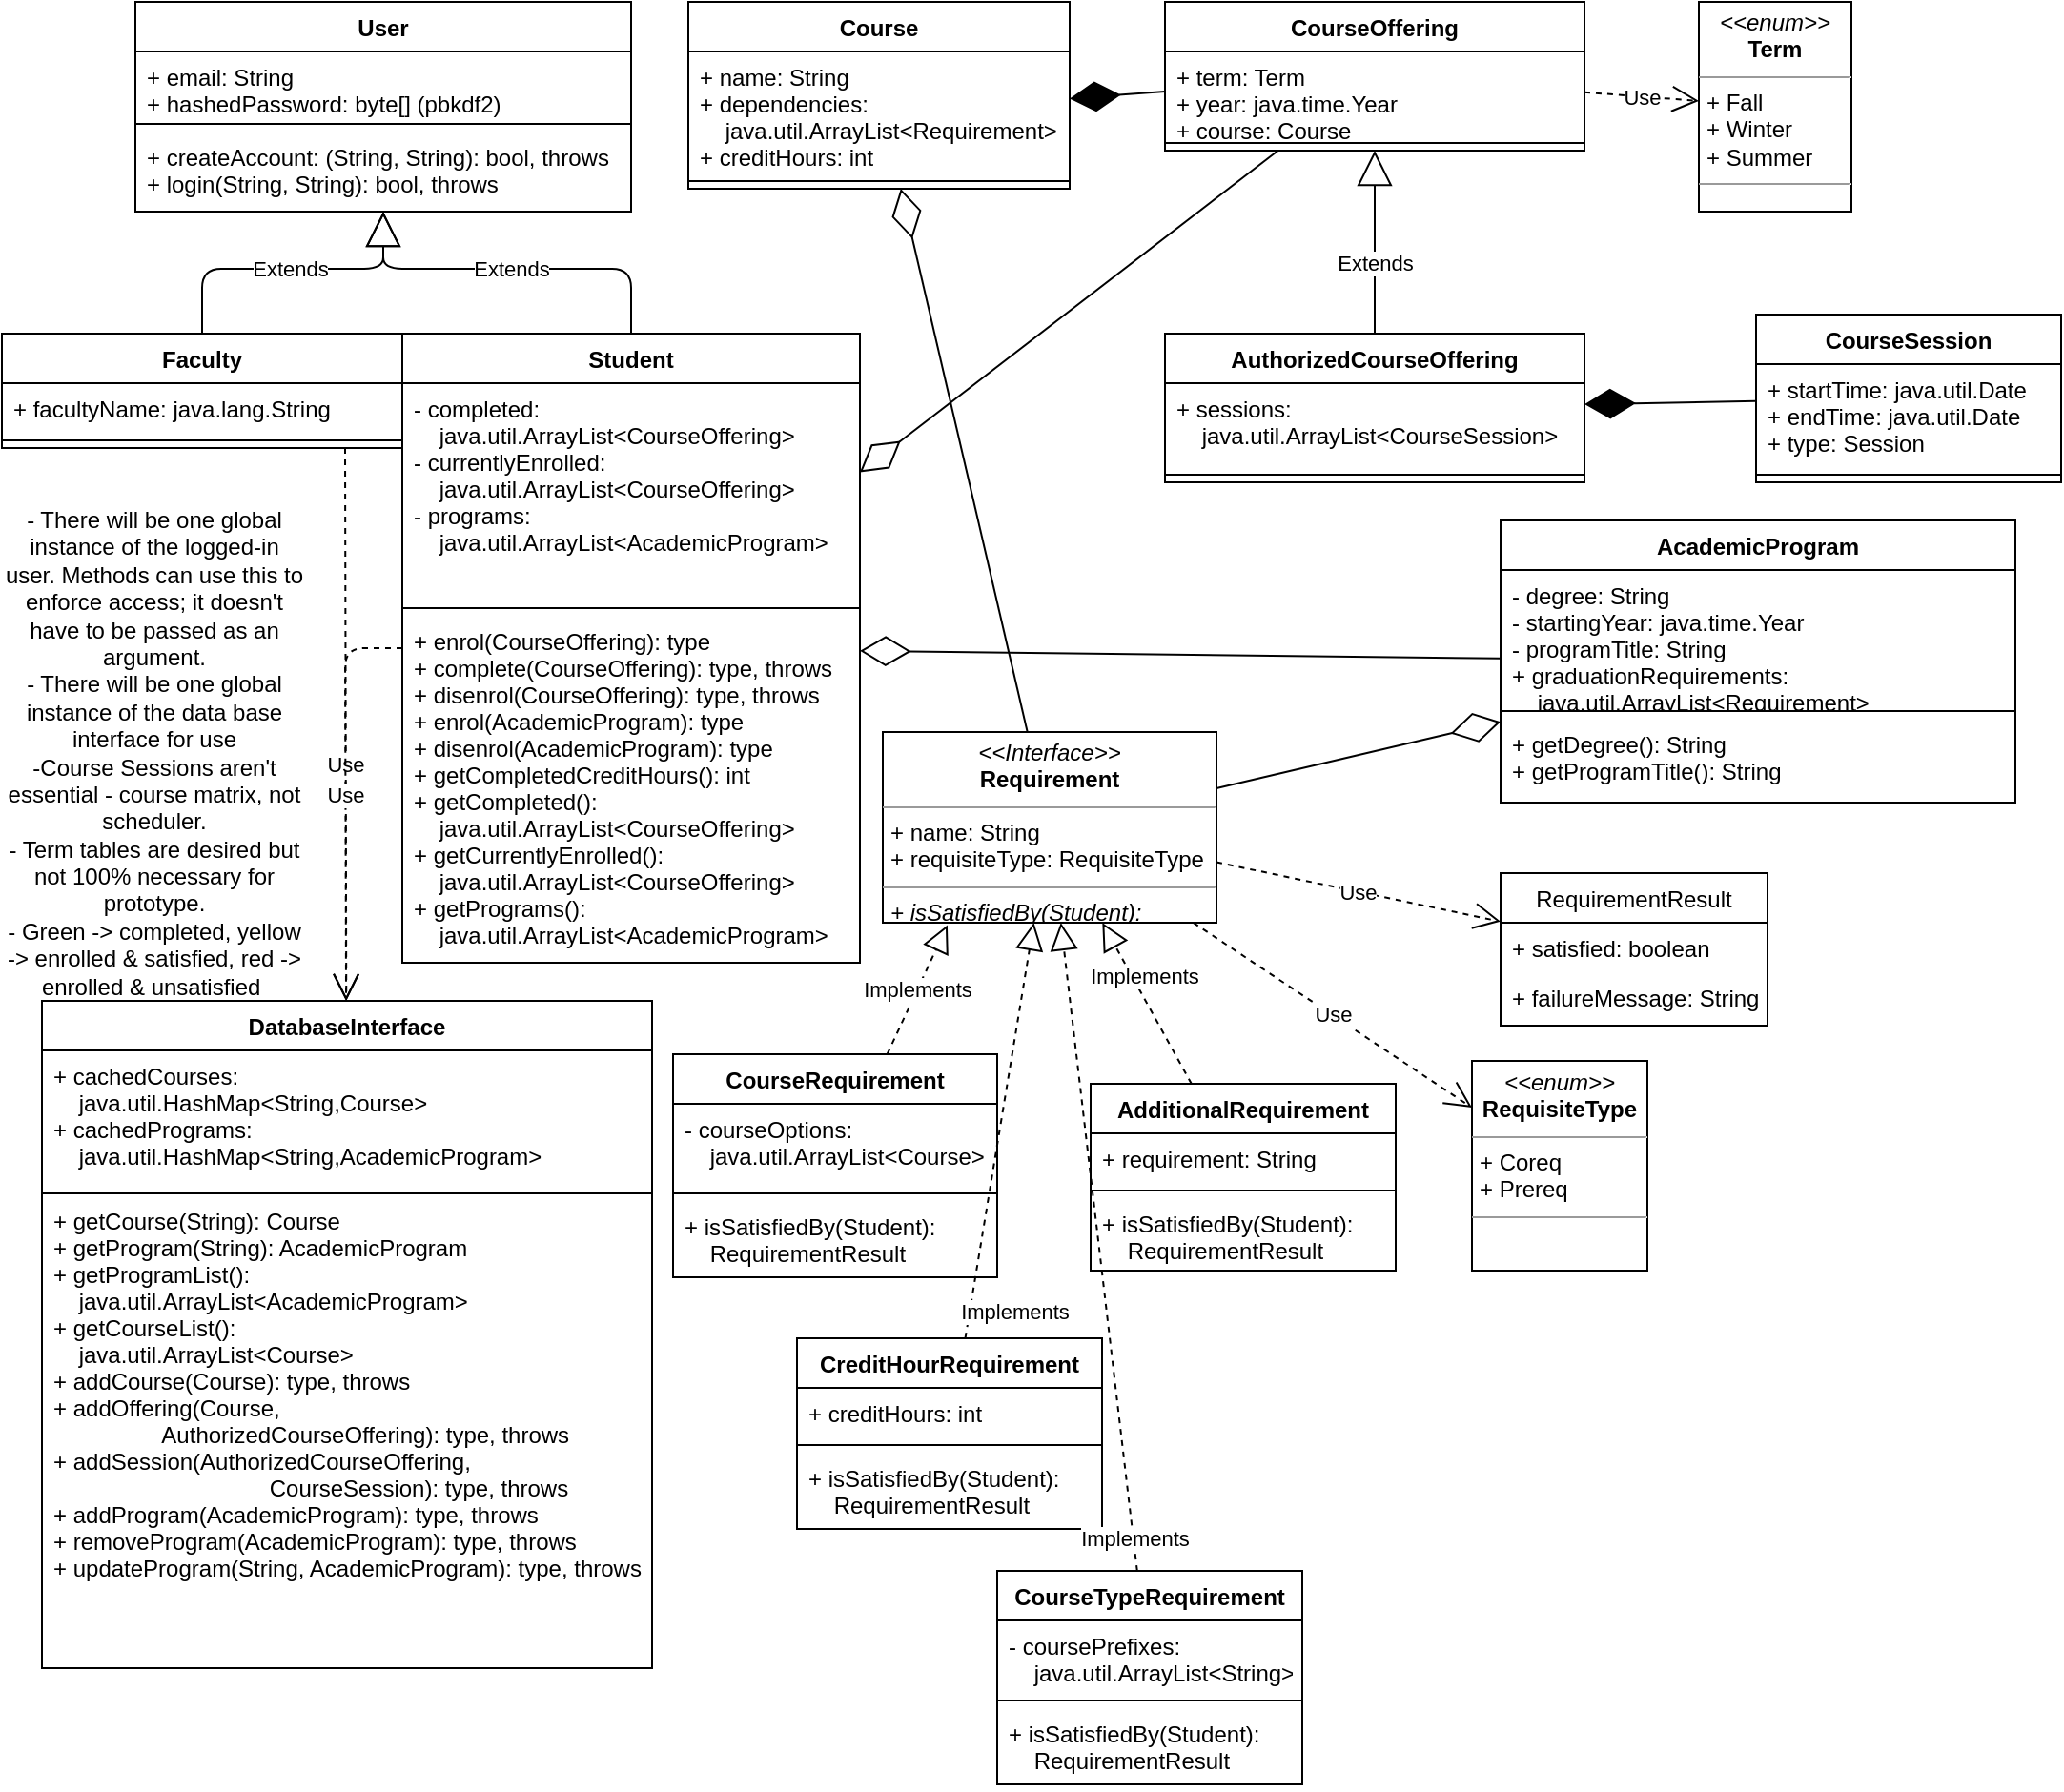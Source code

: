 <mxfile version="14.4.3" type="device"><diagram id="C5RBs43oDa-KdzZeNtuy" name="Page-1"><mxGraphModel dx="1120" dy="1575" grid="0" gridSize="10" guides="1" tooltips="1" connect="1" arrows="1" fold="1" page="1" pageScale="1" pageWidth="827" pageHeight="1169" math="0" shadow="0"><root><mxCell id="WIyWlLk6GJQsqaUBKTNV-0"/><mxCell id="WIyWlLk6GJQsqaUBKTNV-1" parent="WIyWlLk6GJQsqaUBKTNV-0"/><mxCell id="UyQ9icwawiBDaF-l7dNB-4" value="Course" style="swimlane;fontStyle=1;align=center;verticalAlign=top;childLayout=stackLayout;horizontal=1;startSize=26;horizontalStack=0;resizeParent=1;resizeParentMax=0;resizeLast=0;collapsible=1;marginBottom=0;" parent="WIyWlLk6GJQsqaUBKTNV-1" vertex="1"><mxGeometry x="430" y="40" width="200" height="98" as="geometry"/></mxCell><mxCell id="UyQ9icwawiBDaF-l7dNB-5" value="+ name: String&#10;+ dependencies: &#10;    java.util.ArrayList&lt;Requirement&gt;&#10;+ creditHours: int" style="text;strokeColor=none;fillColor=none;align=left;verticalAlign=top;spacingLeft=4;spacingRight=4;overflow=hidden;rotatable=0;points=[[0,0.5],[1,0.5]];portConstraint=eastwest;" parent="UyQ9icwawiBDaF-l7dNB-4" vertex="1"><mxGeometry y="26" width="200" height="64" as="geometry"/></mxCell><mxCell id="UyQ9icwawiBDaF-l7dNB-6" value="" style="line;strokeWidth=1;fillColor=none;align=left;verticalAlign=middle;spacingTop=-1;spacingLeft=3;spacingRight=3;rotatable=0;labelPosition=right;points=[];portConstraint=eastwest;" parent="UyQ9icwawiBDaF-l7dNB-4" vertex="1"><mxGeometry y="90" width="200" height="8" as="geometry"/></mxCell><mxCell id="UyQ9icwawiBDaF-l7dNB-17" value="AcademicProgram" style="swimlane;fontStyle=1;align=center;verticalAlign=top;childLayout=stackLayout;horizontal=1;startSize=26;horizontalStack=0;resizeParent=1;resizeParentMax=0;resizeLast=0;collapsible=1;marginBottom=0;" parent="WIyWlLk6GJQsqaUBKTNV-1" vertex="1"><mxGeometry x="856" y="312" width="270" height="148" as="geometry"/></mxCell><mxCell id="UyQ9icwawiBDaF-l7dNB-18" value="- degree: String&#10;- startingYear: java.time.Year&#10;- programTitle: String&#10;+ graduationRequirements:&#10;    java.util.ArrayList&lt;Requirement&gt;" style="text;strokeColor=none;fillColor=none;align=left;verticalAlign=top;spacingLeft=4;spacingRight=4;overflow=hidden;rotatable=0;points=[[0,0.5],[1,0.5]];portConstraint=eastwest;" parent="UyQ9icwawiBDaF-l7dNB-17" vertex="1"><mxGeometry y="26" width="270" height="70" as="geometry"/></mxCell><mxCell id="UyQ9icwawiBDaF-l7dNB-19" value="" style="line;strokeWidth=1;fillColor=none;align=left;verticalAlign=middle;spacingTop=-1;spacingLeft=3;spacingRight=3;rotatable=0;labelPosition=right;points=[];portConstraint=eastwest;" parent="UyQ9icwawiBDaF-l7dNB-17" vertex="1"><mxGeometry y="96" width="270" height="8" as="geometry"/></mxCell><mxCell id="UyQ9icwawiBDaF-l7dNB-20" value="+ getDegree(): String&#10;+ getProgramTitle(): String" style="text;strokeColor=none;fillColor=none;align=left;verticalAlign=top;spacingLeft=4;spacingRight=4;overflow=hidden;rotatable=0;points=[[0,0.5],[1,0.5]];portConstraint=eastwest;" parent="UyQ9icwawiBDaF-l7dNB-17" vertex="1"><mxGeometry y="104" width="270" height="44" as="geometry"/></mxCell><mxCell id="UyQ9icwawiBDaF-l7dNB-21" value="Faculty" style="swimlane;fontStyle=1;align=center;verticalAlign=top;childLayout=stackLayout;horizontal=1;startSize=26;horizontalStack=0;resizeParent=1;resizeParentMax=0;resizeLast=0;collapsible=1;marginBottom=0;" parent="WIyWlLk6GJQsqaUBKTNV-1" vertex="1"><mxGeometry x="70" y="214" width="210" height="60" as="geometry"/></mxCell><mxCell id="UyQ9icwawiBDaF-l7dNB-22" value="+ facultyName: java.lang.String" style="text;strokeColor=none;fillColor=none;align=left;verticalAlign=top;spacingLeft=4;spacingRight=4;overflow=hidden;rotatable=0;points=[[0,0.5],[1,0.5]];portConstraint=eastwest;" parent="UyQ9icwawiBDaF-l7dNB-21" vertex="1"><mxGeometry y="26" width="210" height="26" as="geometry"/></mxCell><mxCell id="UyQ9icwawiBDaF-l7dNB-23" value="" style="line;strokeWidth=1;fillColor=none;align=left;verticalAlign=middle;spacingTop=-1;spacingLeft=3;spacingRight=3;rotatable=0;labelPosition=right;points=[];portConstraint=eastwest;" parent="UyQ9icwawiBDaF-l7dNB-21" vertex="1"><mxGeometry y="52" width="210" height="8" as="geometry"/></mxCell><mxCell id="UyQ9icwawiBDaF-l7dNB-25" value="Student" style="swimlane;fontStyle=1;align=center;verticalAlign=top;childLayout=stackLayout;horizontal=1;startSize=26;horizontalStack=0;resizeParent=1;resizeParentMax=0;resizeLast=0;collapsible=1;marginBottom=0;" parent="WIyWlLk6GJQsqaUBKTNV-1" vertex="1"><mxGeometry x="280" y="214" width="240" height="330" as="geometry"/></mxCell><mxCell id="UyQ9icwawiBDaF-l7dNB-26" value="- completed:&#10;    java.util.ArrayList&lt;CourseOffering&gt;&#10;- currentlyEnrolled:&#10;    java.util.ArrayList&lt;CourseOffering&gt;&#10;- programs:&#10;    java.util.ArrayList&lt;AcademicProgram&gt; " style="text;strokeColor=none;fillColor=none;align=left;verticalAlign=top;spacingLeft=4;spacingRight=4;overflow=hidden;rotatable=0;points=[[0,0.5],[1,0.5]];portConstraint=eastwest;" parent="UyQ9icwawiBDaF-l7dNB-25" vertex="1"><mxGeometry y="26" width="240" height="114" as="geometry"/></mxCell><mxCell id="UyQ9icwawiBDaF-l7dNB-27" value="" style="line;strokeWidth=1;fillColor=none;align=left;verticalAlign=middle;spacingTop=-1;spacingLeft=3;spacingRight=3;rotatable=0;labelPosition=right;points=[];portConstraint=eastwest;" parent="UyQ9icwawiBDaF-l7dNB-25" vertex="1"><mxGeometry y="140" width="240" height="8" as="geometry"/></mxCell><mxCell id="UyQ9icwawiBDaF-l7dNB-28" value="+ enrol(CourseOffering): type&#10;+ complete(CourseOffering): type, throws&#10;+ disenrol(CourseOffering): type, throws&#10;+ enrol(AcademicProgram): type&#10;+ disenrol(AcademicProgram): type&#10;+ getCompletedCreditHours(): int&#10;+ getCompleted():&#10;    java.util.ArrayList&lt;CourseOffering&gt;&#10;+ getCurrentlyEnrolled():&#10;    java.util.ArrayList&lt;CourseOffering&gt;&#10;+ getPrograms():&#10;    java.util.ArrayList&lt;AcademicProgram&gt;&#10;&#10;" style="text;strokeColor=none;fillColor=none;align=left;verticalAlign=top;spacingLeft=4;spacingRight=4;overflow=hidden;rotatable=0;points=[[0,0.5],[1,0.5]];portConstraint=eastwest;" parent="UyQ9icwawiBDaF-l7dNB-25" vertex="1"><mxGeometry y="148" width="240" height="182" as="geometry"/></mxCell><mxCell id="UyQ9icwawiBDaF-l7dNB-33" value="CreditHourRequirement" style="swimlane;fontStyle=1;align=center;verticalAlign=top;childLayout=stackLayout;horizontal=1;startSize=26;horizontalStack=0;resizeParent=1;resizeParentMax=0;resizeLast=0;collapsible=1;marginBottom=0;" parent="WIyWlLk6GJQsqaUBKTNV-1" vertex="1"><mxGeometry x="487" y="741" width="160" height="100" as="geometry"/></mxCell><mxCell id="UyQ9icwawiBDaF-l7dNB-34" value="+ creditHours: int" style="text;strokeColor=none;fillColor=none;align=left;verticalAlign=top;spacingLeft=4;spacingRight=4;overflow=hidden;rotatable=0;points=[[0,0.5],[1,0.5]];portConstraint=eastwest;" parent="UyQ9icwawiBDaF-l7dNB-33" vertex="1"><mxGeometry y="26" width="160" height="26" as="geometry"/></mxCell><mxCell id="UyQ9icwawiBDaF-l7dNB-35" value="" style="line;strokeWidth=1;fillColor=none;align=left;verticalAlign=middle;spacingTop=-1;spacingLeft=3;spacingRight=3;rotatable=0;labelPosition=right;points=[];portConstraint=eastwest;" parent="UyQ9icwawiBDaF-l7dNB-33" vertex="1"><mxGeometry y="52" width="160" height="8" as="geometry"/></mxCell><mxCell id="UyQ9icwawiBDaF-l7dNB-36" value="+ isSatisfiedBy(Student):&#10;    RequirementResult" style="text;strokeColor=none;fillColor=none;align=left;verticalAlign=top;spacingLeft=4;spacingRight=4;overflow=hidden;rotatable=0;points=[[0,0.5],[1,0.5]];portConstraint=eastwest;" parent="UyQ9icwawiBDaF-l7dNB-33" vertex="1"><mxGeometry y="60" width="160" height="40" as="geometry"/></mxCell><mxCell id="UyQ9icwawiBDaF-l7dNB-49" value="Extends" style="endArrow=block;endSize=16;endFill=0;html=1;exitX=0.5;exitY=0;exitDx=0;exitDy=0;" parent="WIyWlLk6GJQsqaUBKTNV-1" source="UyQ9icwawiBDaF-l7dNB-21" target="zcweRwR5BQmVmsp6HvJE-0" edge="1"><mxGeometry width="160" relative="1" as="geometry"><mxPoint x="400" y="540" as="sourcePoint"/><mxPoint x="240" y="198" as="targetPoint"/><Array as="points"><mxPoint x="175" y="180"/><mxPoint x="270" y="180"/></Array></mxGeometry></mxCell><mxCell id="UyQ9icwawiBDaF-l7dNB-51" value="Extends" style="endArrow=block;endSize=16;endFill=0;html=1;exitX=0.5;exitY=0;exitDx=0;exitDy=0;" parent="WIyWlLk6GJQsqaUBKTNV-1" source="UyQ9icwawiBDaF-l7dNB-25" target="zcweRwR5BQmVmsp6HvJE-0" edge="1"><mxGeometry width="160" relative="1" as="geometry"><mxPoint x="340" y="190" as="sourcePoint"/><mxPoint x="320" y="198" as="targetPoint"/><Array as="points"><mxPoint x="400" y="180"/><mxPoint x="270" y="180"/></Array></mxGeometry></mxCell><mxCell id="UyQ9icwawiBDaF-l7dNB-54" value="Implements" style="endArrow=block;dashed=1;endFill=0;endSize=12;html=1;" parent="WIyWlLk6GJQsqaUBKTNV-1" source="UyQ9icwawiBDaF-l7dNB-33" target="UyQ9icwawiBDaF-l7dNB-56" edge="1"><mxGeometry x="-0.837" y="-23" width="160" relative="1" as="geometry"><mxPoint x="510" y="521" as="sourcePoint"/><mxPoint x="900" y="430" as="targetPoint"/><Array as="points"/><mxPoint as="offset"/></mxGeometry></mxCell><mxCell id="UyQ9icwawiBDaF-l7dNB-56" value="&lt;p style=&quot;margin: 0px ; margin-top: 4px ; text-align: center&quot;&gt;&lt;i&gt;&amp;lt;&amp;lt;Interface&amp;gt;&amp;gt;&lt;/i&gt;&lt;br&gt;&lt;b&gt;Requirement&lt;/b&gt;&lt;/p&gt;&lt;hr size=&quot;1&quot;&gt;&lt;p style=&quot;margin: 0px ; margin-left: 4px&quot;&gt;+ name: String&lt;/p&gt;&lt;p style=&quot;margin: 0px ; margin-left: 4px&quot;&gt;+ requisiteType: RequisiteType&lt;/p&gt;&lt;hr size=&quot;1&quot;&gt;&lt;p style=&quot;margin: 0px ; margin-left: 4px&quot;&gt;&lt;i&gt;+ isSatisfiedBy(Student):&lt;/i&gt;&lt;/p&gt;&lt;p style=&quot;margin: 0px ; margin-left: 4px&quot;&gt;&lt;i&gt;&amp;nbsp; &amp;nbsp; RequirementResult&lt;/i&gt;&lt;br&gt;&lt;/p&gt;" style="verticalAlign=top;align=left;overflow=fill;fontSize=12;fontFamily=Helvetica;html=1;" parent="WIyWlLk6GJQsqaUBKTNV-1" vertex="1"><mxGeometry x="532" y="423" width="175" height="100" as="geometry"/></mxCell><mxCell id="UyQ9icwawiBDaF-l7dNB-74" value="&lt;p style=&quot;margin: 0px ; margin-top: 4px ; text-align: center&quot;&gt;&lt;i&gt;&amp;lt;&amp;lt;enum&amp;gt;&amp;gt;&lt;/i&gt;&lt;br&gt;&lt;b&gt;Term&lt;/b&gt;&lt;/p&gt;&lt;hr size=&quot;1&quot;&gt;&lt;p style=&quot;margin: 0px ; margin-left: 4px&quot;&gt;+ Fall&lt;br&gt;+ Winter&lt;/p&gt;&lt;p style=&quot;margin: 0px ; margin-left: 4px&quot;&gt;+ Summer&lt;/p&gt;&lt;hr size=&quot;1&quot;&gt;&lt;p style=&quot;margin: 0px ; margin-left: 4px&quot;&gt;&lt;br&gt;&lt;/p&gt;" style="verticalAlign=top;align=left;overflow=fill;fontSize=12;fontFamily=Helvetica;html=1;" parent="WIyWlLk6GJQsqaUBKTNV-1" vertex="1"><mxGeometry x="960" y="40" width="80" height="110" as="geometry"/></mxCell><mxCell id="UyQ9icwawiBDaF-l7dNB-76" value="DatabaseInterface" style="swimlane;fontStyle=1;align=center;verticalAlign=top;childLayout=stackLayout;horizontal=1;startSize=26;horizontalStack=0;resizeParent=1;resizeParentMax=0;resizeLast=0;collapsible=1;marginBottom=0;" parent="WIyWlLk6GJQsqaUBKTNV-1" vertex="1"><mxGeometry x="91" y="564" width="320" height="350" as="geometry"/></mxCell><mxCell id="UyQ9icwawiBDaF-l7dNB-77" value="+ cachedCourses:&#10;    java.util.HashMap&lt;String,Course&gt;&#10;+ cachedPrograms:&#10;    java.util.HashMap&lt;String,AcademicProgram&gt;&#10;" style="text;strokeColor=none;fillColor=none;align=left;verticalAlign=top;spacingLeft=4;spacingRight=4;overflow=hidden;rotatable=0;points=[[0,0.5],[1,0.5]];portConstraint=eastwest;" parent="UyQ9icwawiBDaF-l7dNB-76" vertex="1"><mxGeometry y="26" width="320" height="74" as="geometry"/></mxCell><mxCell id="UyQ9icwawiBDaF-l7dNB-78" value="" style="line;strokeWidth=1;fillColor=none;align=left;verticalAlign=middle;spacingTop=-1;spacingLeft=3;spacingRight=3;rotatable=0;labelPosition=right;points=[];portConstraint=eastwest;" parent="UyQ9icwawiBDaF-l7dNB-76" vertex="1"><mxGeometry y="100" width="320" height="2" as="geometry"/></mxCell><mxCell id="UyQ9icwawiBDaF-l7dNB-79" value="+ getCourse(String): Course&#10;+ getProgram(String): AcademicProgram&#10;+ getProgramList():&#10;    java.util.ArrayList&lt;AcademicProgram&gt;&#10;+ getCourseList():&#10;    java.util.ArrayList&lt;Course&gt;&#10;+ addCourse(Course): type, throws&#10;+ addOffering(Course,&#10;                 AuthorizedCourseOffering): type, throws&#10;+ addSession(AuthorizedCourseOffering,&#10;                                  CourseSession): type, throws &#10;+ addProgram(AcademicProgram): type, throws&#10;+ removeProgram(AcademicProgram): type, throws&#10;+ updateProgram(String, AcademicProgram): type, throws&#10;&#10;&#10;" style="text;strokeColor=none;fillColor=none;align=left;verticalAlign=top;spacingLeft=4;spacingRight=4;overflow=hidden;rotatable=0;points=[[0,0.5],[1,0.5]];portConstraint=eastwest;" parent="UyQ9icwawiBDaF-l7dNB-76" vertex="1"><mxGeometry y="102" width="320" height="248" as="geometry"/></mxCell><mxCell id="UyQ9icwawiBDaF-l7dNB-80" value="- There will be one global instance of the logged-in user. Methods can use this to enforce access; it doesn't have to be passed as an argument.&lt;br&gt;- There will be one global instance of the data base interface for use&lt;br&gt;-Course Sessions aren't essential - course matrix, not scheduler.&lt;br&gt;- Term tables are desired but not 100% necessary for prototype.&lt;br&gt;- Green -&amp;gt; completed, yellow -&amp;gt; enrolled &amp;amp; satisfied, red -&amp;gt; enrolled &amp;amp; unsatisfied&amp;nbsp;" style="text;html=1;strokeColor=none;fillColor=none;align=center;verticalAlign=middle;whiteSpace=wrap;rounded=0;" parent="WIyWlLk6GJQsqaUBKTNV-1" vertex="1"><mxGeometry x="70" y="324" width="160" height="220" as="geometry"/></mxCell><mxCell id="QUiPFPU2FxVg4i5p_8ja-0" value="RequirementResult" style="swimlane;fontStyle=0;childLayout=stackLayout;horizontal=1;startSize=26;fillColor=none;horizontalStack=0;resizeParent=1;resizeParentMax=0;resizeLast=0;collapsible=1;marginBottom=0;" parent="WIyWlLk6GJQsqaUBKTNV-1" vertex="1"><mxGeometry x="856" y="497" width="140" height="80" as="geometry"/></mxCell><mxCell id="QUiPFPU2FxVg4i5p_8ja-1" value="+ satisfied: boolean" style="text;strokeColor=none;fillColor=none;align=left;verticalAlign=top;spacingLeft=4;spacingRight=4;overflow=hidden;rotatable=0;points=[[0,0.5],[1,0.5]];portConstraint=eastwest;" parent="QUiPFPU2FxVg4i5p_8ja-0" vertex="1"><mxGeometry y="26" width="140" height="26" as="geometry"/></mxCell><mxCell id="QUiPFPU2FxVg4i5p_8ja-2" value="+ failureMessage: String" style="text;strokeColor=none;fillColor=none;align=left;verticalAlign=top;spacingLeft=4;spacingRight=4;overflow=hidden;rotatable=0;points=[[0,0.5],[1,0.5]];portConstraint=eastwest;" parent="QUiPFPU2FxVg4i5p_8ja-0" vertex="1"><mxGeometry y="52" width="140" height="28" as="geometry"/></mxCell><mxCell id="QRDZ4emWaTumwrTg7WJE-7" value="CourseOffering" style="swimlane;fontStyle=1;align=center;verticalAlign=top;childLayout=stackLayout;horizontal=1;startSize=26;horizontalStack=0;resizeParent=1;resizeParentMax=0;resizeLast=0;collapsible=1;marginBottom=0;" parent="WIyWlLk6GJQsqaUBKTNV-1" vertex="1"><mxGeometry x="680" y="40" width="220" height="78" as="geometry"/></mxCell><mxCell id="QRDZ4emWaTumwrTg7WJE-8" value="+ term: Term&#10;+ year: java.time.Year&#10;+ course: Course" style="text;strokeColor=none;fillColor=none;align=left;verticalAlign=top;spacingLeft=4;spacingRight=4;overflow=hidden;rotatable=0;points=[[0,0.5],[1,0.5]];portConstraint=eastwest;" parent="QRDZ4emWaTumwrTg7WJE-7" vertex="1"><mxGeometry y="26" width="220" height="44" as="geometry"/></mxCell><mxCell id="QRDZ4emWaTumwrTg7WJE-9" value="" style="line;strokeWidth=1;fillColor=none;align=left;verticalAlign=middle;spacingTop=-1;spacingLeft=3;spacingRight=3;rotatable=0;labelPosition=right;points=[];portConstraint=eastwest;" parent="QRDZ4emWaTumwrTg7WJE-7" vertex="1"><mxGeometry y="70" width="220" height="8" as="geometry"/></mxCell><mxCell id="QRDZ4emWaTumwrTg7WJE-10" value="AuthorizedCourseOffering" style="swimlane;fontStyle=1;align=center;verticalAlign=top;childLayout=stackLayout;horizontal=1;startSize=26;horizontalStack=0;resizeParent=1;resizeParentMax=0;resizeLast=0;collapsible=1;marginBottom=0;" parent="WIyWlLk6GJQsqaUBKTNV-1" vertex="1"><mxGeometry x="680" y="214" width="220" height="78" as="geometry"/></mxCell><mxCell id="QRDZ4emWaTumwrTg7WJE-11" value="+ sessions: &#10;    java.util.ArrayList&lt;CourseSession&gt;" style="text;strokeColor=none;fillColor=none;align=left;verticalAlign=top;spacingLeft=4;spacingRight=4;overflow=hidden;rotatable=0;points=[[0,0.5],[1,0.5]];portConstraint=eastwest;" parent="QRDZ4emWaTumwrTg7WJE-10" vertex="1"><mxGeometry y="26" width="220" height="44" as="geometry"/></mxCell><mxCell id="QRDZ4emWaTumwrTg7WJE-12" value="" style="line;strokeWidth=1;fillColor=none;align=left;verticalAlign=middle;spacingTop=-1;spacingLeft=3;spacingRight=3;rotatable=0;labelPosition=right;points=[];portConstraint=eastwest;" parent="QRDZ4emWaTumwrTg7WJE-10" vertex="1"><mxGeometry y="70" width="220" height="8" as="geometry"/></mxCell><mxCell id="QRDZ4emWaTumwrTg7WJE-13" value="Extends" style="endArrow=block;endSize=16;endFill=0;html=1;entryX=0.5;entryY=1;entryDx=0;entryDy=0;exitX=0.5;exitY=0;exitDx=0;exitDy=0;" parent="WIyWlLk6GJQsqaUBKTNV-1" source="QRDZ4emWaTumwrTg7WJE-10" target="QRDZ4emWaTumwrTg7WJE-7" edge="1"><mxGeometry x="-0.231" width="160" relative="1" as="geometry"><mxPoint x="880" as="sourcePoint"/><mxPoint x="1040" as="targetPoint"/><mxPoint as="offset"/></mxGeometry></mxCell><mxCell id="QRDZ4emWaTumwrTg7WJE-22" value="CourseSession" style="swimlane;fontStyle=1;align=center;verticalAlign=top;childLayout=stackLayout;horizontal=1;startSize=26;horizontalStack=0;resizeParent=1;resizeParentMax=0;resizeLast=0;collapsible=1;marginBottom=0;" parent="WIyWlLk6GJQsqaUBKTNV-1" vertex="1"><mxGeometry x="990" y="204" width="160" height="88" as="geometry"><mxRectangle x="675" y="805" width="120" height="26" as="alternateBounds"/></mxGeometry></mxCell><mxCell id="QRDZ4emWaTumwrTg7WJE-23" value="+ startTime: java.util.Date&#10;+ endTime: java.util.Date&#10;+ type: Session" style="text;strokeColor=none;fillColor=none;align=left;verticalAlign=top;spacingLeft=4;spacingRight=4;overflow=hidden;rotatable=0;points=[[0,0.5],[1,0.5]];portConstraint=eastwest;" parent="QRDZ4emWaTumwrTg7WJE-22" vertex="1"><mxGeometry y="26" width="160" height="54" as="geometry"/></mxCell><mxCell id="QRDZ4emWaTumwrTg7WJE-24" value="" style="line;strokeWidth=1;fillColor=none;align=left;verticalAlign=middle;spacingTop=-1;spacingLeft=3;spacingRight=3;rotatable=0;labelPosition=right;points=[];portConstraint=eastwest;" parent="QRDZ4emWaTumwrTg7WJE-22" vertex="1"><mxGeometry y="80" width="160" height="8" as="geometry"/></mxCell><mxCell id="QRDZ4emWaTumwrTg7WJE-28" value="" style="endArrow=diamondThin;endFill=1;endSize=24;html=1;" parent="WIyWlLk6GJQsqaUBKTNV-1" source="QRDZ4emWaTumwrTg7WJE-22" target="QRDZ4emWaTumwrTg7WJE-10" edge="1"><mxGeometry width="160" relative="1" as="geometry"><mxPoint x="940" y="340" as="sourcePoint"/><mxPoint x="1100" y="340" as="targetPoint"/></mxGeometry></mxCell><mxCell id="vnh1hmvESwBYSF33hV2Y-0" value="Use" style="endArrow=open;endSize=12;dashed=1;html=1;" parent="WIyWlLk6GJQsqaUBKTNV-1" source="UyQ9icwawiBDaF-l7dNB-56" target="QUiPFPU2FxVg4i5p_8ja-0" edge="1"><mxGeometry width="160" relative="1" as="geometry"><mxPoint x="450" y="430" as="sourcePoint"/><mxPoint x="610" y="430" as="targetPoint"/></mxGeometry></mxCell><mxCell id="vnh1hmvESwBYSF33hV2Y-2" value="CourseRequirement" style="swimlane;fontStyle=1;align=center;verticalAlign=top;childLayout=stackLayout;horizontal=1;startSize=26;horizontalStack=0;resizeParent=1;resizeParentMax=0;resizeLast=0;collapsible=1;marginBottom=0;" parent="WIyWlLk6GJQsqaUBKTNV-1" vertex="1"><mxGeometry x="422" y="592" width="170" height="117" as="geometry"/></mxCell><mxCell id="vnh1hmvESwBYSF33hV2Y-3" value="- courseOptions: &#10;    java.util.ArrayList&lt;Course&gt;" style="text;strokeColor=none;fillColor=none;align=left;verticalAlign=top;spacingLeft=4;spacingRight=4;overflow=hidden;rotatable=0;points=[[0,0.5],[1,0.5]];portConstraint=eastwest;" parent="vnh1hmvESwBYSF33hV2Y-2" vertex="1"><mxGeometry y="26" width="170" height="43" as="geometry"/></mxCell><mxCell id="vnh1hmvESwBYSF33hV2Y-4" value="" style="line;strokeWidth=1;fillColor=none;align=left;verticalAlign=middle;spacingTop=-1;spacingLeft=3;spacingRight=3;rotatable=0;labelPosition=right;points=[];portConstraint=eastwest;" parent="vnh1hmvESwBYSF33hV2Y-2" vertex="1"><mxGeometry y="69" width="170" height="8" as="geometry"/></mxCell><mxCell id="vnh1hmvESwBYSF33hV2Y-5" value="+ isSatisfiedBy(Student):&#10;    RequirementResult" style="text;strokeColor=none;fillColor=none;align=left;verticalAlign=top;spacingLeft=4;spacingRight=4;overflow=hidden;rotatable=0;points=[[0,0.5],[1,0.5]];portConstraint=eastwest;" parent="vnh1hmvESwBYSF33hV2Y-2" vertex="1"><mxGeometry y="77" width="170" height="40" as="geometry"/></mxCell><mxCell id="vnh1hmvESwBYSF33hV2Y-7" value="Implements" style="endArrow=block;dashed=1;endFill=0;endSize=12;html=1;entryX=0.194;entryY=1.012;entryDx=0;entryDy=0;entryPerimeter=0;" parent="WIyWlLk6GJQsqaUBKTNV-1" source="vnh1hmvESwBYSF33hV2Y-2" target="UyQ9icwawiBDaF-l7dNB-56" edge="1"><mxGeometry width="160" relative="1" as="geometry"><mxPoint x="965" y="581" as="sourcePoint"/><mxPoint x="900" y="440" as="targetPoint"/><Array as="points"/></mxGeometry></mxCell><mxCell id="vnh1hmvESwBYSF33hV2Y-8" value="" style="endArrow=diamondThin;endFill=0;endSize=24;html=1;" parent="WIyWlLk6GJQsqaUBKTNV-1" source="UyQ9icwawiBDaF-l7dNB-56" target="UyQ9icwawiBDaF-l7dNB-17" edge="1"><mxGeometry width="160" relative="1" as="geometry"><mxPoint x="1001" y="590" as="sourcePoint"/><mxPoint x="1161" y="590" as="targetPoint"/><Array as="points"/></mxGeometry></mxCell><mxCell id="vnh1hmvESwBYSF33hV2Y-10" value="Use" style="endArrow=open;endSize=12;dashed=1;html=1;" parent="WIyWlLk6GJQsqaUBKTNV-1" source="QRDZ4emWaTumwrTg7WJE-7" target="UyQ9icwawiBDaF-l7dNB-74" edge="1"><mxGeometry width="160" relative="1" as="geometry"><mxPoint x="1100" y="280" as="sourcePoint"/><mxPoint x="1260" y="280" as="targetPoint"/></mxGeometry></mxCell><mxCell id="vnh1hmvESwBYSF33hV2Y-11" value="" style="endArrow=diamondThin;endFill=1;endSize=24;html=1;" parent="WIyWlLk6GJQsqaUBKTNV-1" source="QRDZ4emWaTumwrTg7WJE-7" target="UyQ9icwawiBDaF-l7dNB-5" edge="1"><mxGeometry width="160" relative="1" as="geometry"><mxPoint x="740" y="300" as="sourcePoint"/><mxPoint x="900" y="300" as="targetPoint"/></mxGeometry></mxCell><mxCell id="vnh1hmvESwBYSF33hV2Y-12" value="" style="endArrow=diamondThin;endFill=0;endSize=24;html=1;" parent="WIyWlLk6GJQsqaUBKTNV-1" source="UyQ9icwawiBDaF-l7dNB-17" target="UyQ9icwawiBDaF-l7dNB-25" edge="1"><mxGeometry width="160" relative="1" as="geometry"><mxPoint x="780" y="390" as="sourcePoint"/><mxPoint x="640" y="390" as="targetPoint"/></mxGeometry></mxCell><mxCell id="vnh1hmvESwBYSF33hV2Y-13" value="" style="endArrow=diamondThin;endFill=0;endSize=24;html=1;" parent="WIyWlLk6GJQsqaUBKTNV-1" source="UyQ9icwawiBDaF-l7dNB-56" target="UyQ9icwawiBDaF-l7dNB-4" edge="1"><mxGeometry width="160" relative="1" as="geometry"><mxPoint x="560" y="450" as="sourcePoint"/><mxPoint x="720" y="450" as="targetPoint"/><Array as="points"/></mxGeometry></mxCell><mxCell id="zcweRwR5BQmVmsp6HvJE-0" value="User" style="swimlane;fontStyle=1;align=center;verticalAlign=top;childLayout=stackLayout;horizontal=1;startSize=26;horizontalStack=0;resizeParent=1;resizeParentMax=0;resizeLast=0;collapsible=1;marginBottom=0;" parent="WIyWlLk6GJQsqaUBKTNV-1" vertex="1"><mxGeometry x="140" y="40" width="260" height="110" as="geometry"/></mxCell><mxCell id="zcweRwR5BQmVmsp6HvJE-1" value="+ email: String&#10;+ hashedPassword: byte[] (pbkdf2)" style="text;strokeColor=none;fillColor=none;align=left;verticalAlign=top;spacingLeft=4;spacingRight=4;overflow=hidden;rotatable=0;points=[[0,0.5],[1,0.5]];portConstraint=eastwest;" parent="zcweRwR5BQmVmsp6HvJE-0" vertex="1"><mxGeometry y="26" width="260" height="34" as="geometry"/></mxCell><mxCell id="zcweRwR5BQmVmsp6HvJE-2" value="" style="line;strokeWidth=1;fillColor=none;align=left;verticalAlign=middle;spacingTop=-1;spacingLeft=3;spacingRight=3;rotatable=0;labelPosition=right;points=[];portConstraint=eastwest;" parent="zcweRwR5BQmVmsp6HvJE-0" vertex="1"><mxGeometry y="60" width="260" height="8" as="geometry"/></mxCell><mxCell id="zcweRwR5BQmVmsp6HvJE-3" value="+ createAccount: (String, String): bool, throws&#10;+ login(String, String): bool, throws" style="text;strokeColor=none;fillColor=none;align=left;verticalAlign=top;spacingLeft=4;spacingRight=4;overflow=hidden;rotatable=0;points=[[0,0.5],[1,0.5]];portConstraint=eastwest;" parent="zcweRwR5BQmVmsp6HvJE-0" vertex="1"><mxGeometry y="68" width="260" height="42" as="geometry"/></mxCell><mxCell id="zcweRwR5BQmVmsp6HvJE-10" value="Use" style="endArrow=open;endSize=12;dashed=1;html=1;" parent="WIyWlLk6GJQsqaUBKTNV-1" target="UyQ9icwawiBDaF-l7dNB-76" edge="1"><mxGeometry x="0.147" width="160" relative="1" as="geometry"><mxPoint x="250" y="274" as="sourcePoint"/><mxPoint x="190" y="810" as="targetPoint"/><Array as="points"/><mxPoint as="offset"/></mxGeometry></mxCell><mxCell id="zcweRwR5BQmVmsp6HvJE-11" value="Use" style="endArrow=open;endSize=12;dashed=1;html=1;" parent="WIyWlLk6GJQsqaUBKTNV-1" source="UyQ9icwawiBDaF-l7dNB-25" target="UyQ9icwawiBDaF-l7dNB-76" edge="1"><mxGeometry width="160" relative="1" as="geometry"><mxPoint x="184.786" y="284" as="sourcePoint"/><mxPoint x="370" y="957.714" as="targetPoint"/><Array as="points"><mxPoint x="250" y="379"/></Array></mxGeometry></mxCell><mxCell id="wmZjG1OQRMinh5IqAc0w-0" value="&lt;p style=&quot;margin: 0px ; margin-top: 4px ; text-align: center&quot;&gt;&lt;i&gt;&amp;lt;&amp;lt;enum&amp;gt;&amp;gt;&lt;/i&gt;&lt;br&gt;&lt;b&gt;RequisiteType&lt;/b&gt;&lt;/p&gt;&lt;hr size=&quot;1&quot;&gt;&lt;p style=&quot;margin: 0px ; margin-left: 4px&quot;&gt;+ Coreq&lt;br&gt;+ Prereq&lt;/p&gt;&lt;hr size=&quot;1&quot;&gt;&lt;p style=&quot;margin: 0px ; margin-left: 4px&quot;&gt;&lt;br&gt;&lt;/p&gt;" style="verticalAlign=top;align=left;overflow=fill;fontSize=12;fontFamily=Helvetica;html=1;" parent="WIyWlLk6GJQsqaUBKTNV-1" vertex="1"><mxGeometry x="841" y="595.5" width="92" height="110" as="geometry"/></mxCell><mxCell id="wmZjG1OQRMinh5IqAc0w-1" value="Use" style="endArrow=open;endSize=12;dashed=1;html=1;" parent="WIyWlLk6GJQsqaUBKTNV-1" source="UyQ9icwawiBDaF-l7dNB-56" target="wmZjG1OQRMinh5IqAc0w-0" edge="1"><mxGeometry width="160" relative="1" as="geometry"><mxPoint x="938" y="842" as="sourcePoint"/><mxPoint x="977.787" y="893" as="targetPoint"/></mxGeometry></mxCell><mxCell id="wmZjG1OQRMinh5IqAc0w-2" value="AdditionalRequirement" style="swimlane;fontStyle=1;align=center;verticalAlign=top;childLayout=stackLayout;horizontal=1;startSize=26;horizontalStack=0;resizeParent=1;resizeParentMax=0;resizeLast=0;collapsible=1;marginBottom=0;" parent="WIyWlLk6GJQsqaUBKTNV-1" vertex="1"><mxGeometry x="641" y="607.5" width="160" height="98" as="geometry"/></mxCell><mxCell id="wmZjG1OQRMinh5IqAc0w-3" value="+ requirement: String" style="text;strokeColor=none;fillColor=none;align=left;verticalAlign=top;spacingLeft=4;spacingRight=4;overflow=hidden;rotatable=0;points=[[0,0.5],[1,0.5]];portConstraint=eastwest;" parent="wmZjG1OQRMinh5IqAc0w-2" vertex="1"><mxGeometry y="26" width="160" height="26" as="geometry"/></mxCell><mxCell id="wmZjG1OQRMinh5IqAc0w-4" value="" style="line;strokeWidth=1;fillColor=none;align=left;verticalAlign=middle;spacingTop=-1;spacingLeft=3;spacingRight=3;rotatable=0;labelPosition=right;points=[];portConstraint=eastwest;" parent="wmZjG1OQRMinh5IqAc0w-2" vertex="1"><mxGeometry y="52" width="160" height="8" as="geometry"/></mxCell><mxCell id="wmZjG1OQRMinh5IqAc0w-5" value="+ isSatisfiedBy(Student): &#10;    RequirementResult" style="text;strokeColor=none;fillColor=none;align=left;verticalAlign=top;spacingLeft=4;spacingRight=4;overflow=hidden;rotatable=0;points=[[0,0.5],[1,0.5]];portConstraint=eastwest;" parent="wmZjG1OQRMinh5IqAc0w-2" vertex="1"><mxGeometry y="60" width="160" height="38" as="geometry"/></mxCell><mxCell id="hQb58MkaRBu8wNPkZkRe-0" value="Implements" style="endArrow=block;dashed=1;endFill=0;endSize=12;html=1;" parent="WIyWlLk6GJQsqaUBKTNV-1" source="wmZjG1OQRMinh5IqAc0w-2" target="UyQ9icwawiBDaF-l7dNB-56" edge="1"><mxGeometry x="0.411" y="-14" width="160" relative="1" as="geometry"><mxPoint x="673.333" y="614.5" as="sourcePoint"/><mxPoint x="646.167" y="533" as="targetPoint"/><Array as="points"/><mxPoint x="-4" y="10" as="offset"/></mxGeometry></mxCell><mxCell id="Hrajnf0SC0-eBEMB5iOx-0" value="CourseTypeRequirement" style="swimlane;fontStyle=1;align=center;verticalAlign=top;childLayout=stackLayout;horizontal=1;startSize=26;horizontalStack=0;resizeParent=1;resizeParentMax=0;resizeLast=0;collapsible=1;marginBottom=0;" parent="WIyWlLk6GJQsqaUBKTNV-1" vertex="1"><mxGeometry x="592" y="863" width="160" height="112" as="geometry"/></mxCell><mxCell id="Hrajnf0SC0-eBEMB5iOx-1" value="- coursePrefixes:&#10;    java.util.ArrayList&lt;String&gt;" style="text;strokeColor=none;fillColor=none;align=left;verticalAlign=top;spacingLeft=4;spacingRight=4;overflow=hidden;rotatable=0;points=[[0,0.5],[1,0.5]];portConstraint=eastwest;" parent="Hrajnf0SC0-eBEMB5iOx-0" vertex="1"><mxGeometry y="26" width="160" height="38" as="geometry"/></mxCell><mxCell id="Hrajnf0SC0-eBEMB5iOx-2" value="" style="line;strokeWidth=1;fillColor=none;align=left;verticalAlign=middle;spacingTop=-1;spacingLeft=3;spacingRight=3;rotatable=0;labelPosition=right;points=[];portConstraint=eastwest;" parent="Hrajnf0SC0-eBEMB5iOx-0" vertex="1"><mxGeometry y="64" width="160" height="8" as="geometry"/></mxCell><mxCell id="Hrajnf0SC0-eBEMB5iOx-3" value="+ isSatisfiedBy(Student):&#10;    RequirementResult" style="text;strokeColor=none;fillColor=none;align=left;verticalAlign=top;spacingLeft=4;spacingRight=4;overflow=hidden;rotatable=0;points=[[0,0.5],[1,0.5]];portConstraint=eastwest;" parent="Hrajnf0SC0-eBEMB5iOx-0" vertex="1"><mxGeometry y="72" width="160" height="40" as="geometry"/></mxCell><mxCell id="Hrajnf0SC0-eBEMB5iOx-4" value="Implements" style="endArrow=block;dashed=1;endFill=0;endSize=12;html=1;" parent="WIyWlLk6GJQsqaUBKTNV-1" source="Hrajnf0SC0-eBEMB5iOx-0" target="UyQ9icwawiBDaF-l7dNB-56" edge="1"><mxGeometry x="-0.899" y="-1" width="160" relative="1" as="geometry"><mxPoint x="629.5" y="728" as="sourcePoint"/><mxPoint x="629.5" y="533" as="targetPoint"/><Array as="points"/><mxPoint as="offset"/></mxGeometry></mxCell><mxCell id="nJzeQ3qQZcGgNT5vKTqP-0" value="" style="endArrow=diamondThin;endFill=0;endSize=24;html=1;" parent="WIyWlLk6GJQsqaUBKTNV-1" source="QRDZ4emWaTumwrTg7WJE-7" target="UyQ9icwawiBDaF-l7dNB-25" edge="1"><mxGeometry width="160" relative="1" as="geometry"><mxPoint x="866" y="405.203" as="sourcePoint"/><mxPoint x="530" y="393.264" as="targetPoint"/></mxGeometry></mxCell></root></mxGraphModel></diagram></mxfile>
